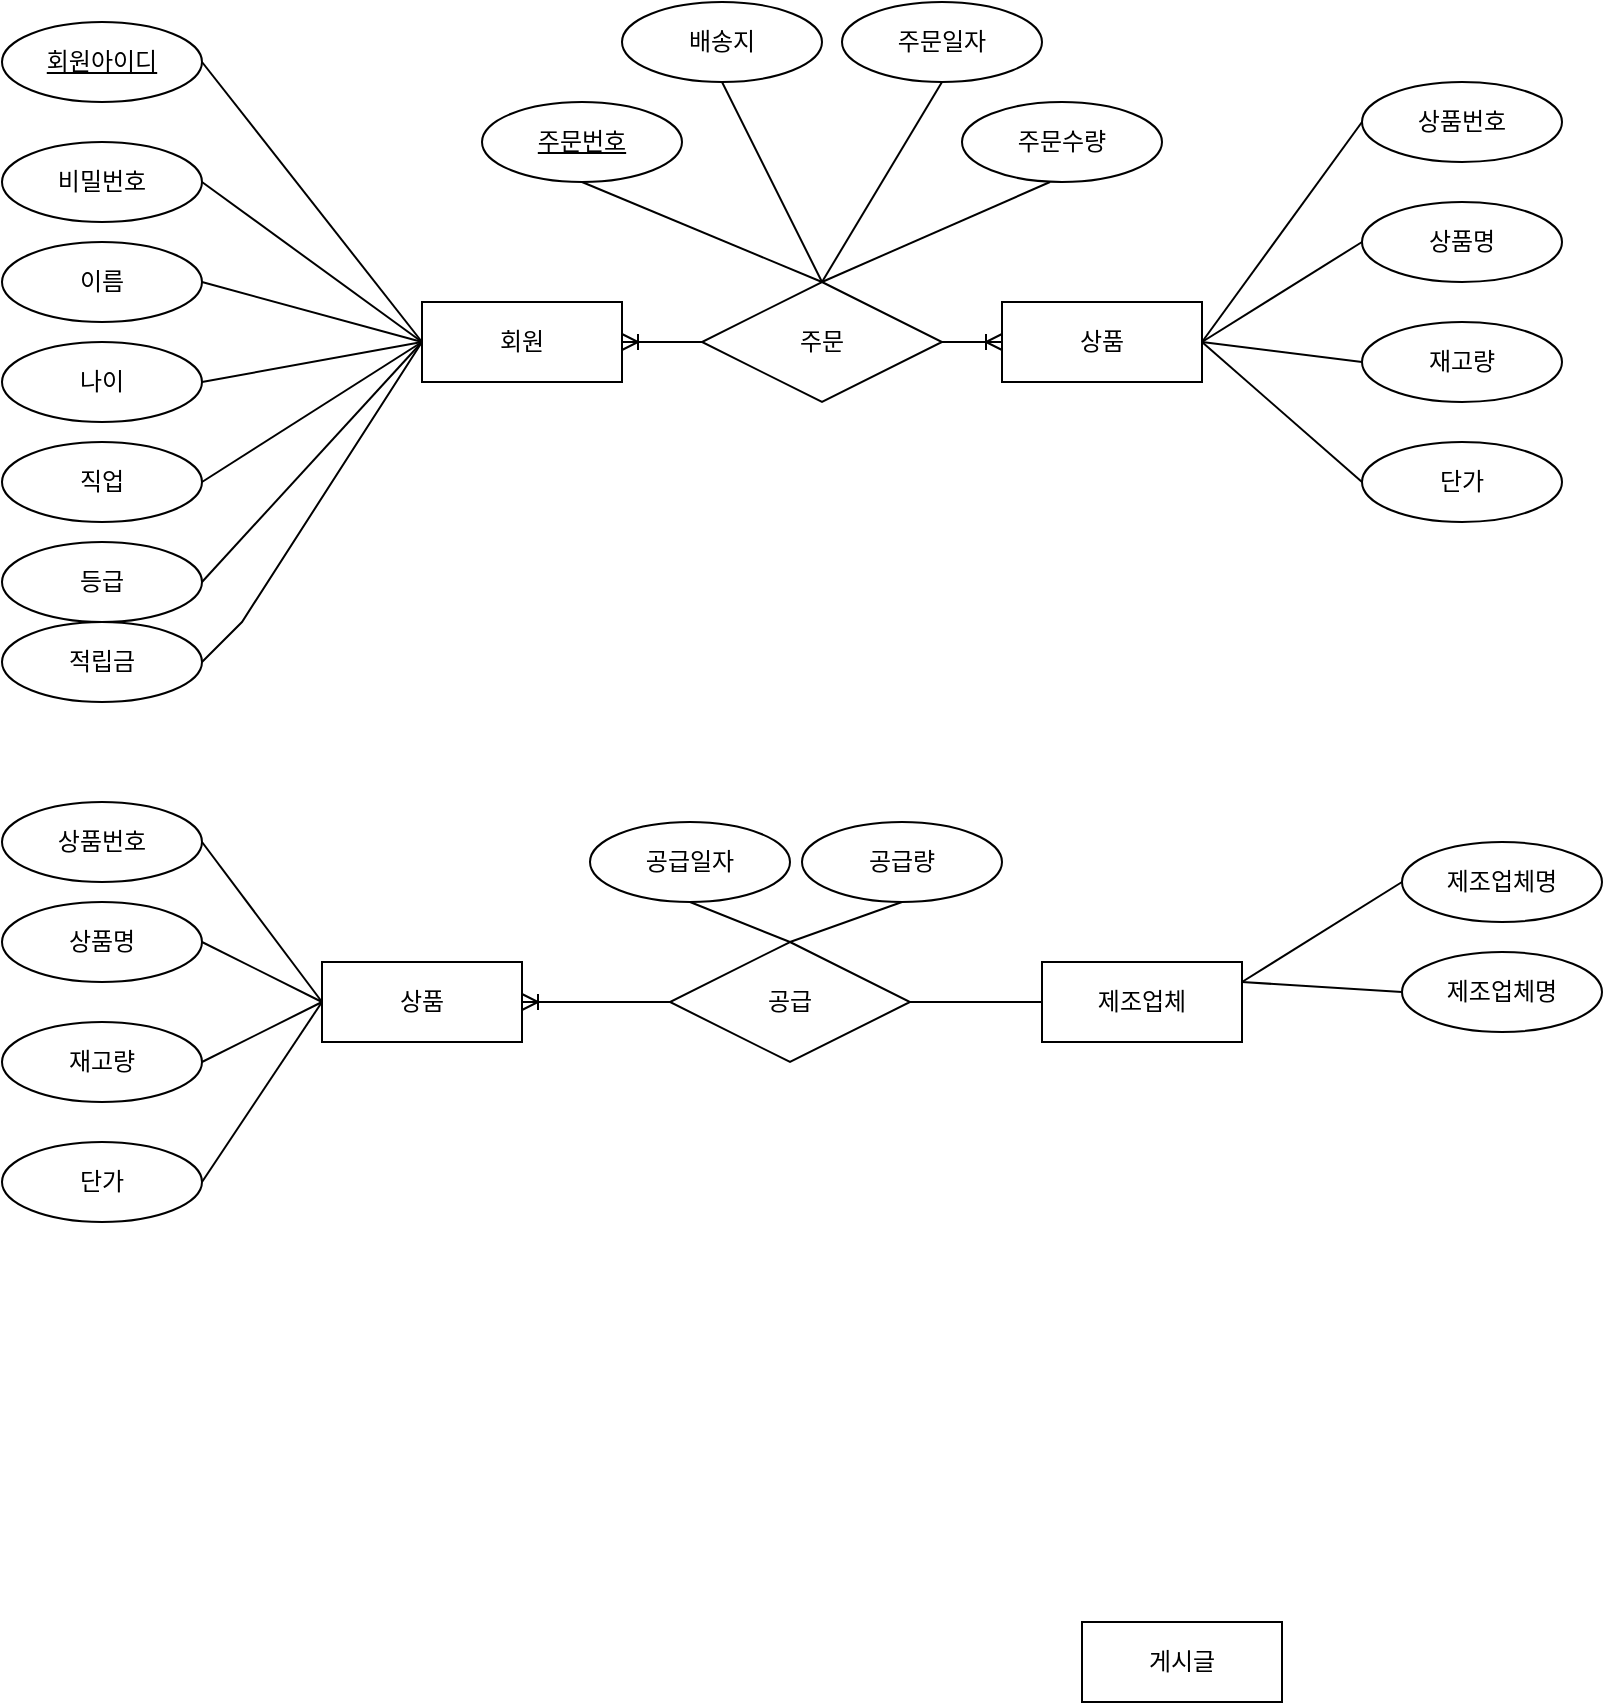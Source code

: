 <mxfile version="23.0.1" type="github">
  <diagram name="페이지-1" id="2PkypGHD4lvb4gLcPSbV">
    <mxGraphModel dx="1147" dy="618" grid="1" gridSize="10" guides="1" tooltips="1" connect="1" arrows="1" fold="1" page="1" pageScale="1" pageWidth="1169" pageHeight="827" math="0" shadow="0">
      <root>
        <mxCell id="0" />
        <mxCell id="1" parent="0" />
        <mxCell id="7NUlDTcTAbya3Whhw6K1-1" value="회원" style="whiteSpace=wrap;html=1;align=center;" vertex="1" parent="1">
          <mxGeometry x="230" y="260" width="100" height="40" as="geometry" />
        </mxCell>
        <mxCell id="7NUlDTcTAbya3Whhw6K1-4" value="제조업체" style="whiteSpace=wrap;html=1;align=center;" vertex="1" parent="1">
          <mxGeometry x="540" y="590" width="100" height="40" as="geometry" />
        </mxCell>
        <mxCell id="7NUlDTcTAbya3Whhw6K1-5" value="게시글" style="whiteSpace=wrap;html=1;align=center;" vertex="1" parent="1">
          <mxGeometry x="560" y="920" width="100" height="40" as="geometry" />
        </mxCell>
        <mxCell id="7NUlDTcTAbya3Whhw6K1-7" value="비밀번호" style="ellipse;whiteSpace=wrap;html=1;align=center;" vertex="1" parent="1">
          <mxGeometry x="20" y="180" width="100" height="40" as="geometry" />
        </mxCell>
        <mxCell id="7NUlDTcTAbya3Whhw6K1-8" value="이름" style="ellipse;whiteSpace=wrap;html=1;align=center;" vertex="1" parent="1">
          <mxGeometry x="20" y="230" width="100" height="40" as="geometry" />
        </mxCell>
        <mxCell id="7NUlDTcTAbya3Whhw6K1-9" value="나이" style="ellipse;whiteSpace=wrap;html=1;align=center;" vertex="1" parent="1">
          <mxGeometry x="20" y="280" width="100" height="40" as="geometry" />
        </mxCell>
        <mxCell id="7NUlDTcTAbya3Whhw6K1-10" value="직업" style="ellipse;whiteSpace=wrap;html=1;align=center;" vertex="1" parent="1">
          <mxGeometry x="20" y="330" width="100" height="40" as="geometry" />
        </mxCell>
        <mxCell id="7NUlDTcTAbya3Whhw6K1-11" value="등급" style="ellipse;whiteSpace=wrap;html=1;align=center;" vertex="1" parent="1">
          <mxGeometry x="20" y="380" width="100" height="40" as="geometry" />
        </mxCell>
        <mxCell id="7NUlDTcTAbya3Whhw6K1-12" value="적립금" style="ellipse;whiteSpace=wrap;html=1;align=center;" vertex="1" parent="1">
          <mxGeometry x="20" y="420" width="100" height="40" as="geometry" />
        </mxCell>
        <mxCell id="7NUlDTcTAbya3Whhw6K1-16" value="" style="endArrow=none;html=1;rounded=0;entryX=1;entryY=0.5;entryDx=0;entryDy=0;" edge="1" parent="1">
          <mxGeometry width="50" height="50" relative="1" as="geometry">
            <mxPoint x="230" y="280" as="sourcePoint" />
            <mxPoint x="120" y="140" as="targetPoint" />
          </mxGeometry>
        </mxCell>
        <mxCell id="7NUlDTcTAbya3Whhw6K1-18" value="" style="endArrow=none;html=1;rounded=0;entryX=1;entryY=0.5;entryDx=0;entryDy=0;" edge="1" parent="1" target="7NUlDTcTAbya3Whhw6K1-7">
          <mxGeometry width="50" height="50" relative="1" as="geometry">
            <mxPoint x="230" y="280" as="sourcePoint" />
            <mxPoint x="370" y="390" as="targetPoint" />
          </mxGeometry>
        </mxCell>
        <mxCell id="7NUlDTcTAbya3Whhw6K1-19" value="" style="endArrow=none;html=1;rounded=0;entryX=1;entryY=0.5;entryDx=0;entryDy=0;" edge="1" parent="1" target="7NUlDTcTAbya3Whhw6K1-8">
          <mxGeometry width="50" height="50" relative="1" as="geometry">
            <mxPoint x="230" y="280" as="sourcePoint" />
            <mxPoint x="225" y="100" as="targetPoint" />
          </mxGeometry>
        </mxCell>
        <mxCell id="7NUlDTcTAbya3Whhw6K1-22" value="" style="endArrow=none;html=1;rounded=0;entryX=0;entryY=0.5;entryDx=0;entryDy=0;exitX=1;exitY=0.5;exitDx=0;exitDy=0;" edge="1" parent="1" source="7NUlDTcTAbya3Whhw6K1-2" target="7NUlDTcTAbya3Whhw6K1-28">
          <mxGeometry width="50" height="50" relative="1" as="geometry">
            <mxPoint x="530" y="280" as="sourcePoint" />
            <mxPoint x="720" y="195" as="targetPoint" />
          </mxGeometry>
        </mxCell>
        <mxCell id="7NUlDTcTAbya3Whhw6K1-23" value="" style="endArrow=none;html=1;rounded=0;entryX=1;entryY=0.5;entryDx=0;entryDy=0;" edge="1" parent="1" target="7NUlDTcTAbya3Whhw6K1-9">
          <mxGeometry width="50" height="50" relative="1" as="geometry">
            <mxPoint x="230" y="280" as="sourcePoint" />
            <mxPoint x="280" y="100" as="targetPoint" />
          </mxGeometry>
        </mxCell>
        <mxCell id="7NUlDTcTAbya3Whhw6K1-24" value="" style="endArrow=none;html=1;rounded=0;entryX=1;entryY=0.5;entryDx=0;entryDy=0;" edge="1" parent="1" target="7NUlDTcTAbya3Whhw6K1-10">
          <mxGeometry width="50" height="50" relative="1" as="geometry">
            <mxPoint x="230" y="280" as="sourcePoint" />
            <mxPoint x="344" y="100" as="targetPoint" />
          </mxGeometry>
        </mxCell>
        <mxCell id="7NUlDTcTAbya3Whhw6K1-25" value="" style="endArrow=none;html=1;rounded=0;entryX=1;entryY=0.5;entryDx=0;entryDy=0;exitX=0;exitY=0.5;exitDx=0;exitDy=0;" edge="1" parent="1" source="7NUlDTcTAbya3Whhw6K1-1" target="7NUlDTcTAbya3Whhw6K1-11">
          <mxGeometry width="50" height="50" relative="1" as="geometry">
            <mxPoint x="300" y="178" as="sourcePoint" />
            <mxPoint x="395" y="100" as="targetPoint" />
          </mxGeometry>
        </mxCell>
        <mxCell id="7NUlDTcTAbya3Whhw6K1-26" value="" style="endArrow=none;html=1;rounded=0;entryX=1;entryY=0.5;entryDx=0;entryDy=0;exitX=0;exitY=0.5;exitDx=0;exitDy=0;" edge="1" parent="1" source="7NUlDTcTAbya3Whhw6K1-1" target="7NUlDTcTAbya3Whhw6K1-12">
          <mxGeometry width="50" height="50" relative="1" as="geometry">
            <mxPoint x="320" y="182" as="sourcePoint" />
            <mxPoint x="465" y="100" as="targetPoint" />
            <Array as="points">
              <mxPoint x="140" y="420" />
            </Array>
          </mxGeometry>
        </mxCell>
        <mxCell id="7NUlDTcTAbya3Whhw6K1-28" value="상품번호" style="ellipse;whiteSpace=wrap;html=1;align=center;" vertex="1" parent="1">
          <mxGeometry x="700" y="150" width="100" height="40" as="geometry" />
        </mxCell>
        <mxCell id="7NUlDTcTAbya3Whhw6K1-29" value="상품명" style="ellipse;whiteSpace=wrap;html=1;align=center;" vertex="1" parent="1">
          <mxGeometry x="700" y="210" width="100" height="40" as="geometry" />
        </mxCell>
        <mxCell id="7NUlDTcTAbya3Whhw6K1-30" value="재고량" style="ellipse;whiteSpace=wrap;html=1;align=center;" vertex="1" parent="1">
          <mxGeometry x="700" y="270" width="100" height="40" as="geometry" />
        </mxCell>
        <mxCell id="7NUlDTcTAbya3Whhw6K1-31" value="단가" style="ellipse;whiteSpace=wrap;html=1;align=center;" vertex="1" parent="1">
          <mxGeometry x="700" y="330" width="100" height="40" as="geometry" />
        </mxCell>
        <mxCell id="7NUlDTcTAbya3Whhw6K1-32" value="" style="endArrow=none;html=1;rounded=0;entryX=0;entryY=0.5;entryDx=0;entryDy=0;exitX=1;exitY=0.5;exitDx=0;exitDy=0;" edge="1" parent="1" source="7NUlDTcTAbya3Whhw6K1-2" target="7NUlDTcTAbya3Whhw6K1-29">
          <mxGeometry width="50" height="50" relative="1" as="geometry">
            <mxPoint x="530" y="280" as="sourcePoint" />
            <mxPoint x="564.13" y="160.36" as="targetPoint" />
          </mxGeometry>
        </mxCell>
        <mxCell id="7NUlDTcTAbya3Whhw6K1-33" value="" style="endArrow=none;html=1;rounded=0;entryX=0;entryY=0.5;entryDx=0;entryDy=0;exitX=1;exitY=0.5;exitDx=0;exitDy=0;" edge="1" parent="1" source="7NUlDTcTAbya3Whhw6K1-2" target="7NUlDTcTAbya3Whhw6K1-30">
          <mxGeometry width="50" height="50" relative="1" as="geometry">
            <mxPoint x="530" y="280" as="sourcePoint" />
            <mxPoint x="670" y="160" as="targetPoint" />
          </mxGeometry>
        </mxCell>
        <mxCell id="7NUlDTcTAbya3Whhw6K1-34" value="" style="endArrow=none;html=1;rounded=0;entryX=0;entryY=0.5;entryDx=0;entryDy=0;exitX=1;exitY=0.5;exitDx=0;exitDy=0;" edge="1" parent="1" source="7NUlDTcTAbya3Whhw6K1-2" target="7NUlDTcTAbya3Whhw6K1-31">
          <mxGeometry width="50" height="50" relative="1" as="geometry">
            <mxPoint x="610" y="280" as="sourcePoint" />
            <mxPoint x="774" y="230" as="targetPoint" />
          </mxGeometry>
        </mxCell>
        <mxCell id="7NUlDTcTAbya3Whhw6K1-35" value="제조업체명" style="ellipse;whiteSpace=wrap;html=1;align=center;" vertex="1" parent="1">
          <mxGeometry x="720" y="585" width="100" height="40" as="geometry" />
        </mxCell>
        <mxCell id="7NUlDTcTAbya3Whhw6K1-36" value="" style="endArrow=none;html=1;rounded=0;entryX=0;entryY=0.5;entryDx=0;entryDy=0;exitX=1;exitY=0.25;exitDx=0;exitDy=0;" edge="1" parent="1" source="7NUlDTcTAbya3Whhw6K1-4" target="7NUlDTcTAbya3Whhw6K1-35">
          <mxGeometry width="50" height="50" relative="1" as="geometry">
            <mxPoint x="390" y="520" as="sourcePoint" />
            <mxPoint x="440" y="470" as="targetPoint" />
          </mxGeometry>
        </mxCell>
        <mxCell id="7NUlDTcTAbya3Whhw6K1-37" value="제조업체명" style="ellipse;whiteSpace=wrap;html=1;align=center;" vertex="1" parent="1">
          <mxGeometry x="720" y="530" width="100" height="40" as="geometry" />
        </mxCell>
        <mxCell id="7NUlDTcTAbya3Whhw6K1-38" value="" style="endArrow=none;html=1;rounded=0;entryX=0;entryY=0.5;entryDx=0;entryDy=0;exitX=1;exitY=0.25;exitDx=0;exitDy=0;" edge="1" parent="1" source="7NUlDTcTAbya3Whhw6K1-4" target="7NUlDTcTAbya3Whhw6K1-37">
          <mxGeometry width="50" height="50" relative="1" as="geometry">
            <mxPoint x="320" y="680" as="sourcePoint" />
            <mxPoint x="240" y="600" as="targetPoint" />
          </mxGeometry>
        </mxCell>
        <mxCell id="7NUlDTcTAbya3Whhw6K1-43" value="주문" style="shape=rhombus;perimeter=rhombusPerimeter;whiteSpace=wrap;html=1;align=center;" vertex="1" parent="1">
          <mxGeometry x="370" y="250" width="120" height="60" as="geometry" />
        </mxCell>
        <mxCell id="7NUlDTcTAbya3Whhw6K1-46" value="" style="endArrow=none;html=1;rounded=0;entryX=0;entryY=0.5;entryDx=0;entryDy=0;" edge="1" parent="1" target="7NUlDTcTAbya3Whhw6K1-2">
          <mxGeometry width="50" height="50" relative="1" as="geometry">
            <mxPoint x="530" y="280" as="sourcePoint" />
            <mxPoint x="690" y="380" as="targetPoint" />
          </mxGeometry>
        </mxCell>
        <mxCell id="7NUlDTcTAbya3Whhw6K1-2" value="상품" style="whiteSpace=wrap;html=1;align=center;" vertex="1" parent="1">
          <mxGeometry x="520" y="260" width="100" height="40" as="geometry" />
        </mxCell>
        <mxCell id="7NUlDTcTAbya3Whhw6K1-48" value="" style="edgeStyle=entityRelationEdgeStyle;fontSize=12;html=1;endArrow=ERoneToMany;rounded=0;exitX=0;exitY=0.5;exitDx=0;exitDy=0;entryX=1;entryY=0.5;entryDx=0;entryDy=0;" edge="1" parent="1" source="7NUlDTcTAbya3Whhw6K1-43" target="7NUlDTcTAbya3Whhw6K1-1">
          <mxGeometry width="100" height="100" relative="1" as="geometry">
            <mxPoint x="360" y="350" as="sourcePoint" />
            <mxPoint x="460" y="250" as="targetPoint" />
          </mxGeometry>
        </mxCell>
        <mxCell id="7NUlDTcTAbya3Whhw6K1-49" value="" style="edgeStyle=entityRelationEdgeStyle;fontSize=12;html=1;endArrow=ERoneToMany;rounded=0;entryX=0;entryY=0.5;entryDx=0;entryDy=0;" edge="1" parent="1" target="7NUlDTcTAbya3Whhw6K1-2">
          <mxGeometry width="100" height="100" relative="1" as="geometry">
            <mxPoint x="490" y="280" as="sourcePoint" />
            <mxPoint x="460" y="250" as="targetPoint" />
            <Array as="points">
              <mxPoint x="500" y="280" />
            </Array>
          </mxGeometry>
        </mxCell>
        <mxCell id="7NUlDTcTAbya3Whhw6K1-50" value="회원아이디" style="ellipse;whiteSpace=wrap;html=1;align=center;fontStyle=4;" vertex="1" parent="1">
          <mxGeometry x="20" y="120" width="100" height="40" as="geometry" />
        </mxCell>
        <mxCell id="7NUlDTcTAbya3Whhw6K1-53" value="주문번호" style="ellipse;whiteSpace=wrap;html=1;align=center;fontStyle=4;" vertex="1" parent="1">
          <mxGeometry x="260" y="160" width="100" height="40" as="geometry" />
        </mxCell>
        <mxCell id="7NUlDTcTAbya3Whhw6K1-54" value="주문수량" style="ellipse;whiteSpace=wrap;html=1;align=center;" vertex="1" parent="1">
          <mxGeometry x="500" y="160" width="100" height="40" as="geometry" />
        </mxCell>
        <mxCell id="7NUlDTcTAbya3Whhw6K1-56" value="배송지" style="ellipse;whiteSpace=wrap;html=1;align=center;" vertex="1" parent="1">
          <mxGeometry x="330" y="110" width="100" height="40" as="geometry" />
        </mxCell>
        <mxCell id="7NUlDTcTAbya3Whhw6K1-57" value="주문일자" style="ellipse;whiteSpace=wrap;html=1;align=center;" vertex="1" parent="1">
          <mxGeometry x="440" y="110" width="100" height="40" as="geometry" />
        </mxCell>
        <mxCell id="7NUlDTcTAbya3Whhw6K1-58" value="" style="endArrow=none;html=1;rounded=0;entryX=0.5;entryY=1;entryDx=0;entryDy=0;exitX=0.5;exitY=0;exitDx=0;exitDy=0;" edge="1" parent="1" source="7NUlDTcTAbya3Whhw6K1-43" target="7NUlDTcTAbya3Whhw6K1-53">
          <mxGeometry width="50" height="50" relative="1" as="geometry">
            <mxPoint x="390" y="430" as="sourcePoint" />
            <mxPoint x="440" y="380" as="targetPoint" />
          </mxGeometry>
        </mxCell>
        <mxCell id="7NUlDTcTAbya3Whhw6K1-59" value="" style="endArrow=none;html=1;rounded=0;entryX=0.5;entryY=1;entryDx=0;entryDy=0;" edge="1" parent="1" target="7NUlDTcTAbya3Whhw6K1-56">
          <mxGeometry width="50" height="50" relative="1" as="geometry">
            <mxPoint x="430" y="250" as="sourcePoint" />
            <mxPoint x="414" y="200" as="targetPoint" />
          </mxGeometry>
        </mxCell>
        <mxCell id="7NUlDTcTAbya3Whhw6K1-60" value="" style="endArrow=none;html=1;rounded=0;entryX=0.44;entryY=1;entryDx=0;entryDy=0;exitX=0.5;exitY=0;exitDx=0;exitDy=0;entryPerimeter=0;" edge="1" parent="1" source="7NUlDTcTAbya3Whhw6K1-43" target="7NUlDTcTAbya3Whhw6K1-54">
          <mxGeometry width="50" height="50" relative="1" as="geometry">
            <mxPoint x="535.73" y="250.27" as="sourcePoint" />
            <mxPoint x="524.73" y="197.27" as="targetPoint" />
          </mxGeometry>
        </mxCell>
        <mxCell id="7NUlDTcTAbya3Whhw6K1-62" value="" style="endArrow=none;html=1;rounded=0;entryX=0.5;entryY=1;entryDx=0;entryDy=0;" edge="1" parent="1" target="7NUlDTcTAbya3Whhw6K1-57">
          <mxGeometry width="50" height="50" relative="1" as="geometry">
            <mxPoint x="430" y="250" as="sourcePoint" />
            <mxPoint x="490" y="150" as="targetPoint" />
          </mxGeometry>
        </mxCell>
        <mxCell id="7NUlDTcTAbya3Whhw6K1-63" value="" style="endArrow=none;html=1;rounded=0;entryX=1;entryY=0.5;entryDx=0;entryDy=0;exitX=0;exitY=0.5;exitDx=0;exitDy=0;" edge="1" source="7NUlDTcTAbya3Whhw6K1-72" target="7NUlDTcTAbya3Whhw6K1-64" parent="1">
          <mxGeometry width="50" height="50" relative="1" as="geometry">
            <mxPoint x="-10" y="610" as="sourcePoint" />
            <mxPoint x="180" y="525" as="targetPoint" />
          </mxGeometry>
        </mxCell>
        <mxCell id="7NUlDTcTAbya3Whhw6K1-64" value="상품번호" style="ellipse;whiteSpace=wrap;html=1;align=center;" vertex="1" parent="1">
          <mxGeometry x="20" y="510" width="100" height="40" as="geometry" />
        </mxCell>
        <mxCell id="7NUlDTcTAbya3Whhw6K1-65" value="상품명" style="ellipse;whiteSpace=wrap;html=1;align=center;" vertex="1" parent="1">
          <mxGeometry x="20" y="560" width="100" height="40" as="geometry" />
        </mxCell>
        <mxCell id="7NUlDTcTAbya3Whhw6K1-66" value="재고량" style="ellipse;whiteSpace=wrap;html=1;align=center;" vertex="1" parent="1">
          <mxGeometry x="20" y="620" width="100" height="40" as="geometry" />
        </mxCell>
        <mxCell id="7NUlDTcTAbya3Whhw6K1-67" value="단가" style="ellipse;whiteSpace=wrap;html=1;align=center;" vertex="1" parent="1">
          <mxGeometry x="20" y="680" width="100" height="40" as="geometry" />
        </mxCell>
        <mxCell id="7NUlDTcTAbya3Whhw6K1-68" value="" style="endArrow=none;html=1;rounded=0;entryX=1;entryY=0.5;entryDx=0;entryDy=0;exitX=0;exitY=0.5;exitDx=0;exitDy=0;" edge="1" source="7NUlDTcTAbya3Whhw6K1-72" target="7NUlDTcTAbya3Whhw6K1-65" parent="1">
          <mxGeometry width="50" height="50" relative="1" as="geometry">
            <mxPoint x="-10" y="610" as="sourcePoint" />
            <mxPoint x="24.13" y="490.36" as="targetPoint" />
          </mxGeometry>
        </mxCell>
        <mxCell id="7NUlDTcTAbya3Whhw6K1-69" value="" style="endArrow=none;html=1;rounded=0;entryX=1;entryY=0.5;entryDx=0;entryDy=0;exitX=0;exitY=0.5;exitDx=0;exitDy=0;" edge="1" source="7NUlDTcTAbya3Whhw6K1-72" target="7NUlDTcTAbya3Whhw6K1-66" parent="1">
          <mxGeometry width="50" height="50" relative="1" as="geometry">
            <mxPoint x="-10" y="610" as="sourcePoint" />
            <mxPoint x="130" y="490" as="targetPoint" />
          </mxGeometry>
        </mxCell>
        <mxCell id="7NUlDTcTAbya3Whhw6K1-70" value="" style="endArrow=none;html=1;rounded=0;entryX=1;entryY=0.5;entryDx=0;entryDy=0;exitX=0;exitY=0.5;exitDx=0;exitDy=0;" edge="1" source="7NUlDTcTAbya3Whhw6K1-72" target="7NUlDTcTAbya3Whhw6K1-67" parent="1">
          <mxGeometry width="50" height="50" relative="1" as="geometry">
            <mxPoint x="70" y="610" as="sourcePoint" />
            <mxPoint x="234" y="560" as="targetPoint" />
          </mxGeometry>
        </mxCell>
        <mxCell id="7NUlDTcTAbya3Whhw6K1-72" value="상품" style="whiteSpace=wrap;html=1;align=center;" vertex="1" parent="1">
          <mxGeometry x="180" y="590" width="100" height="40" as="geometry" />
        </mxCell>
        <mxCell id="7NUlDTcTAbya3Whhw6K1-77" value="" style="edgeStyle=entityRelationEdgeStyle;fontSize=12;html=1;endArrow=ERoneToMany;rounded=0;exitX=0;exitY=0.5;exitDx=0;exitDy=0;entryX=1;entryY=0.5;entryDx=0;entryDy=0;" edge="1" parent="1" source="7NUlDTcTAbya3Whhw6K1-4" target="7NUlDTcTAbya3Whhw6K1-72">
          <mxGeometry width="100" height="100" relative="1" as="geometry">
            <mxPoint x="360" y="450" as="sourcePoint" />
            <mxPoint x="460" y="350" as="targetPoint" />
          </mxGeometry>
        </mxCell>
        <mxCell id="7NUlDTcTAbya3Whhw6K1-73" value="공급" style="shape=rhombus;perimeter=rhombusPerimeter;whiteSpace=wrap;html=1;align=center;" vertex="1" parent="1">
          <mxGeometry x="354" y="580" width="120" height="60" as="geometry" />
        </mxCell>
        <mxCell id="7NUlDTcTAbya3Whhw6K1-80" value="공급일자" style="ellipse;whiteSpace=wrap;html=1;align=center;" vertex="1" parent="1">
          <mxGeometry x="314" y="520" width="100" height="40" as="geometry" />
        </mxCell>
        <mxCell id="7NUlDTcTAbya3Whhw6K1-81" value="공급량" style="ellipse;whiteSpace=wrap;html=1;align=center;" vertex="1" parent="1">
          <mxGeometry x="420" y="520" width="100" height="40" as="geometry" />
        </mxCell>
        <mxCell id="7NUlDTcTAbya3Whhw6K1-82" value="" style="endArrow=none;html=1;rounded=0;entryX=0.5;entryY=0;entryDx=0;entryDy=0;exitX=0.5;exitY=1;exitDx=0;exitDy=0;" edge="1" parent="1" source="7NUlDTcTAbya3Whhw6K1-80" target="7NUlDTcTAbya3Whhw6K1-73">
          <mxGeometry relative="1" as="geometry">
            <mxPoint x="330" y="400" as="sourcePoint" />
            <mxPoint x="490" y="400" as="targetPoint" />
          </mxGeometry>
        </mxCell>
        <mxCell id="7NUlDTcTAbya3Whhw6K1-83" value="" style="endArrow=none;html=1;rounded=0;entryX=0.5;entryY=0;entryDx=0;entryDy=0;exitX=0.5;exitY=1;exitDx=0;exitDy=0;" edge="1" parent="1" source="7NUlDTcTAbya3Whhw6K1-81" target="7NUlDTcTAbya3Whhw6K1-73">
          <mxGeometry relative="1" as="geometry">
            <mxPoint x="330" y="400" as="sourcePoint" />
            <mxPoint x="490" y="400" as="targetPoint" />
          </mxGeometry>
        </mxCell>
      </root>
    </mxGraphModel>
  </diagram>
</mxfile>
